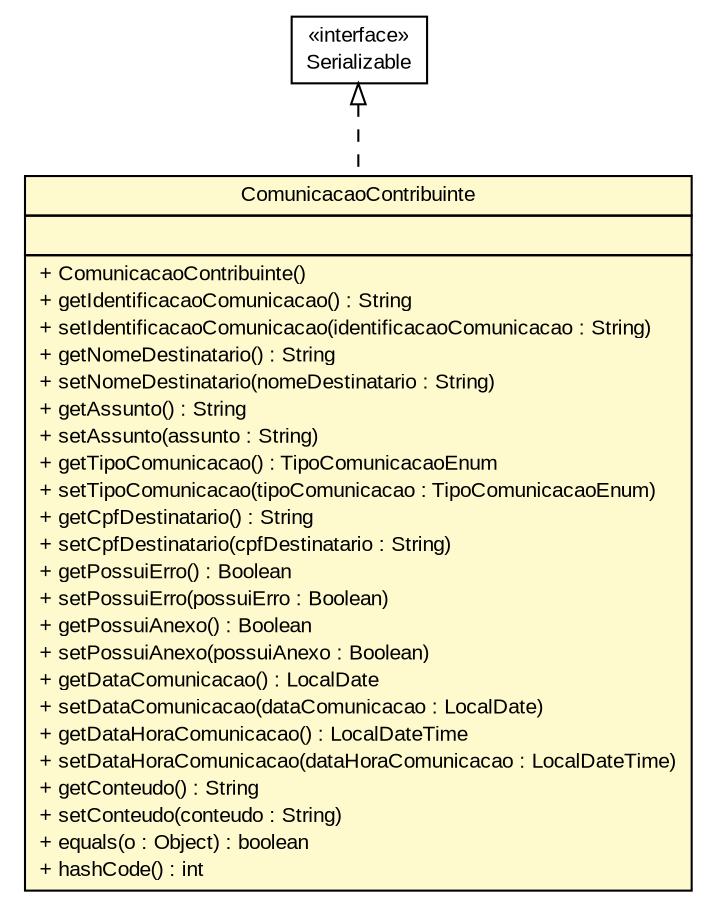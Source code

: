 #!/usr/local/bin/dot
#
# Class diagram 
# Generated by UMLGraph version R5_6 (http://www.umlgraph.org/)
#

digraph G {
	edge [fontname="arial",fontsize=10,labelfontname="arial",labelfontsize=10];
	node [fontname="arial",fontsize=10,shape=plaintext];
	nodesep=0.25;
	ranksep=0.5;
	// br.gov.to.sefaz.seg.persistence.entity.ComunicacaoContribuinte
	c349419 [label=<<table title="br.gov.to.sefaz.seg.persistence.entity.ComunicacaoContribuinte" border="0" cellborder="1" cellspacing="0" cellpadding="2" port="p" bgcolor="lemonChiffon" href="./ComunicacaoContribuinte.html">
		<tr><td><table border="0" cellspacing="0" cellpadding="1">
<tr><td align="center" balign="center"> ComunicacaoContribuinte </td></tr>
		</table></td></tr>
		<tr><td><table border="0" cellspacing="0" cellpadding="1">
<tr><td align="left" balign="left">  </td></tr>
		</table></td></tr>
		<tr><td><table border="0" cellspacing="0" cellpadding="1">
<tr><td align="left" balign="left"> + ComunicacaoContribuinte() </td></tr>
<tr><td align="left" balign="left"> + getIdentificacaoComunicacao() : String </td></tr>
<tr><td align="left" balign="left"> + setIdentificacaoComunicacao(identificacaoComunicacao : String) </td></tr>
<tr><td align="left" balign="left"> + getNomeDestinatario() : String </td></tr>
<tr><td align="left" balign="left"> + setNomeDestinatario(nomeDestinatario : String) </td></tr>
<tr><td align="left" balign="left"> + getAssunto() : String </td></tr>
<tr><td align="left" balign="left"> + setAssunto(assunto : String) </td></tr>
<tr><td align="left" balign="left"> + getTipoComunicacao() : TipoComunicacaoEnum </td></tr>
<tr><td align="left" balign="left"> + setTipoComunicacao(tipoComunicacao : TipoComunicacaoEnum) </td></tr>
<tr><td align="left" balign="left"> + getCpfDestinatario() : String </td></tr>
<tr><td align="left" balign="left"> + setCpfDestinatario(cpfDestinatario : String) </td></tr>
<tr><td align="left" balign="left"> + getPossuiErro() : Boolean </td></tr>
<tr><td align="left" balign="left"> + setPossuiErro(possuiErro : Boolean) </td></tr>
<tr><td align="left" balign="left"> + getPossuiAnexo() : Boolean </td></tr>
<tr><td align="left" balign="left"> + setPossuiAnexo(possuiAnexo : Boolean) </td></tr>
<tr><td align="left" balign="left"> + getDataComunicacao() : LocalDate </td></tr>
<tr><td align="left" balign="left"> + setDataComunicacao(dataComunicacao : LocalDate) </td></tr>
<tr><td align="left" balign="left"> + getDataHoraComunicacao() : LocalDateTime </td></tr>
<tr><td align="left" balign="left"> + setDataHoraComunicacao(dataHoraComunicacao : LocalDateTime) </td></tr>
<tr><td align="left" balign="left"> + getConteudo() : String </td></tr>
<tr><td align="left" balign="left"> + setConteudo(conteudo : String) </td></tr>
<tr><td align="left" balign="left"> + equals(o : Object) : boolean </td></tr>
<tr><td align="left" balign="left"> + hashCode() : int </td></tr>
		</table></td></tr>
		</table>>, URL="./ComunicacaoContribuinte.html", fontname="arial", fontcolor="black", fontsize=10.0];
	//br.gov.to.sefaz.seg.persistence.entity.ComunicacaoContribuinte implements java.io.Serializable
	c349964:p -> c349419:p [dir=back,arrowtail=empty,style=dashed];
	// java.io.Serializable
	c349964 [label=<<table title="java.io.Serializable" border="0" cellborder="1" cellspacing="0" cellpadding="2" port="p" href="http://java.sun.com/j2se/1.4.2/docs/api/java/io/Serializable.html">
		<tr><td><table border="0" cellspacing="0" cellpadding="1">
<tr><td align="center" balign="center"> &#171;interface&#187; </td></tr>
<tr><td align="center" balign="center"> Serializable </td></tr>
		</table></td></tr>
		</table>>, URL="http://java.sun.com/j2se/1.4.2/docs/api/java/io/Serializable.html", fontname="arial", fontcolor="black", fontsize=10.0];
}

